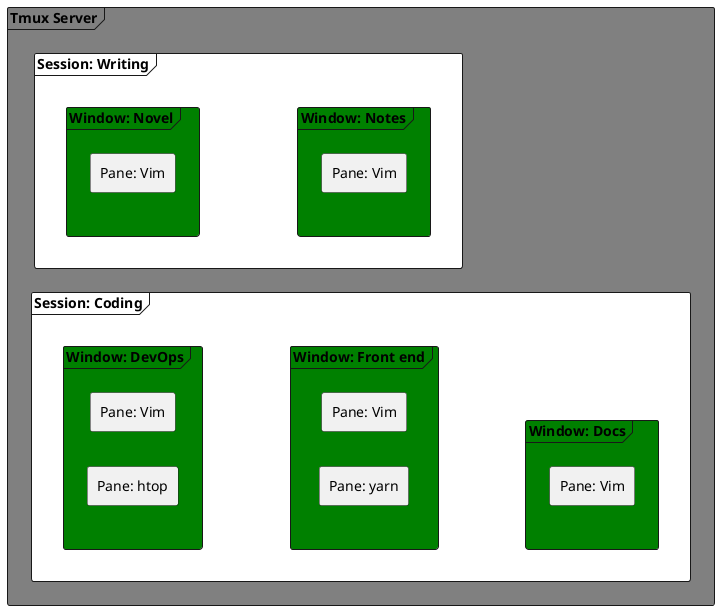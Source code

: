 @startuml

left to right direction

frame "Tmux Server" #Grey {
  frame "Session: Writing" as session_writing #White {
    frame "Window: Novel" as window_novel #Green {
      rectangle "Pane: Vim" as pane1
    }
    frame "Window: Notes" as window_notes #Green {
      rectangle "Pane: Vim" as pane2
    }
  }
  frame "Session: Coding" as session_coding #White {
    frame "Window: DevOps" as window_backend #Green {
      rectangle "Pane: Vim" as pane3
      rectangle "Pane: htop" as pane4
    }
    frame "Window: Front end" as window_frontend #Green {
      rectangle "Pane: Vim" as pane7
      rectangle "Pane: yarn" as pane8
    }
    frame "Window: Docs" as window_docs #Green {
      rectangle "Pane: Vim" as pane9
    }
  }
}

window_novel --[hidden]> window_notes
window_backend --[hidden]> window_frontend
window_frontend --[hidden]> window_docs

@enduml
